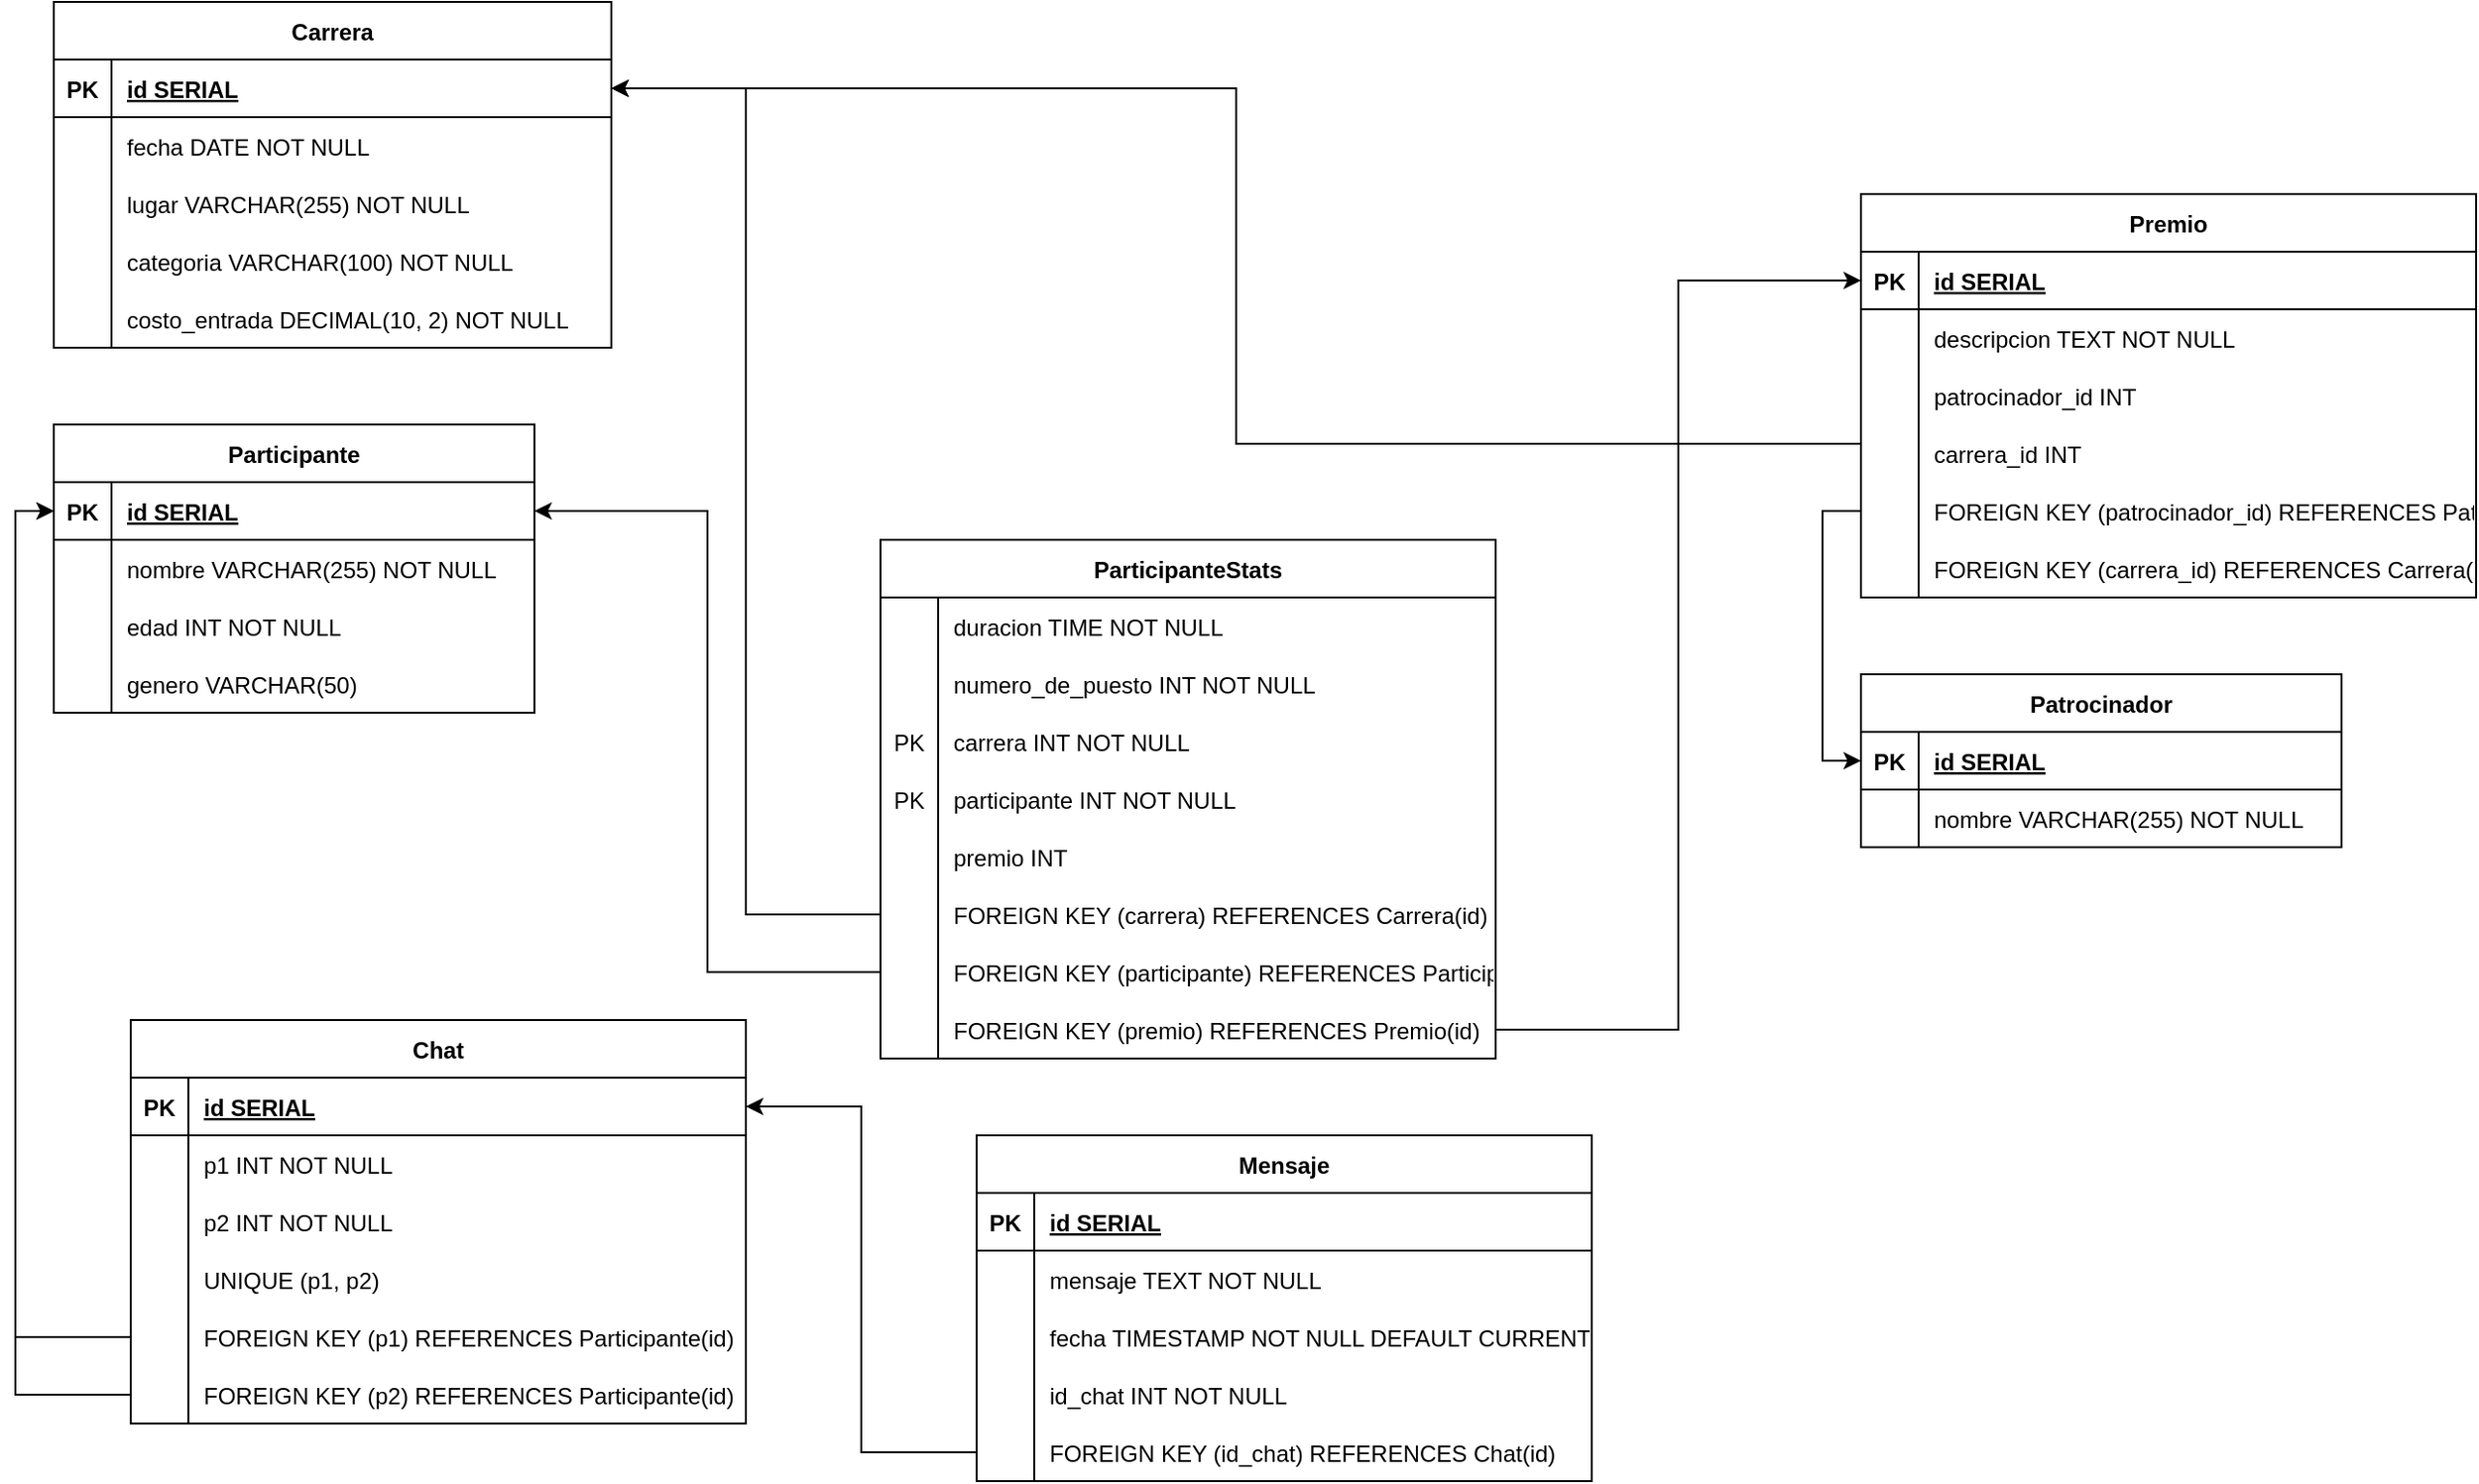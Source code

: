 <mxfile version="24.8.3">
  <diagram name="Page-1" id="03rrOdV73gsVUWjDVd6U">
    <mxGraphModel dx="1843" dy="761" grid="1" gridSize="10" guides="1" tooltips="1" connect="1" arrows="1" fold="1" page="1" pageScale="1" pageWidth="850" pageHeight="1100" math="0" shadow="0">
      <root>
        <mxCell id="0" />
        <mxCell id="1" parent="0" />
        <mxCell id="QTG4eaabJLLAv1UmOF6G-1" value="Carrera" style="shape=table;startSize=30;container=1;collapsible=1;childLayout=tableLayout;fixedRows=1;rowLines=0;fontStyle=1;align=center;resizeLast=1;" vertex="1" parent="1">
          <mxGeometry x="50" y="30" width="290" height="180" as="geometry" />
        </mxCell>
        <mxCell id="QTG4eaabJLLAv1UmOF6G-2" value="" style="shape=tableRow;horizontal=0;startSize=0;swimlaneHead=0;swimlaneBody=0;fillColor=none;collapsible=0;dropTarget=0;points=[[0,0.5],[1,0.5]];portConstraint=eastwest;strokeColor=inherit;top=0;left=0;right=0;bottom=1;" vertex="1" parent="QTG4eaabJLLAv1UmOF6G-1">
          <mxGeometry y="30" width="290" height="30" as="geometry" />
        </mxCell>
        <mxCell id="QTG4eaabJLLAv1UmOF6G-3" value="PK" style="shape=partialRectangle;overflow=hidden;connectable=0;fillColor=none;strokeColor=inherit;top=0;left=0;bottom=0;right=0;fontStyle=1;" vertex="1" parent="QTG4eaabJLLAv1UmOF6G-2">
          <mxGeometry width="30" height="30" as="geometry">
            <mxRectangle width="30" height="30" as="alternateBounds" />
          </mxGeometry>
        </mxCell>
        <mxCell id="QTG4eaabJLLAv1UmOF6G-4" value="id SERIAL " style="shape=partialRectangle;overflow=hidden;connectable=0;fillColor=none;align=left;strokeColor=inherit;top=0;left=0;bottom=0;right=0;spacingLeft=6;fontStyle=5;" vertex="1" parent="QTG4eaabJLLAv1UmOF6G-2">
          <mxGeometry x="30" width="260" height="30" as="geometry">
            <mxRectangle width="260" height="30" as="alternateBounds" />
          </mxGeometry>
        </mxCell>
        <mxCell id="QTG4eaabJLLAv1UmOF6G-5" value="" style="shape=tableRow;horizontal=0;startSize=0;swimlaneHead=0;swimlaneBody=0;fillColor=none;collapsible=0;dropTarget=0;points=[[0,0.5],[1,0.5]];portConstraint=eastwest;strokeColor=inherit;top=0;left=0;right=0;bottom=0;" vertex="1" parent="QTG4eaabJLLAv1UmOF6G-1">
          <mxGeometry y="60" width="290" height="30" as="geometry" />
        </mxCell>
        <mxCell id="QTG4eaabJLLAv1UmOF6G-6" value="" style="shape=partialRectangle;overflow=hidden;connectable=0;fillColor=none;strokeColor=inherit;top=0;left=0;bottom=0;right=0;" vertex="1" parent="QTG4eaabJLLAv1UmOF6G-5">
          <mxGeometry width="30" height="30" as="geometry">
            <mxRectangle width="30" height="30" as="alternateBounds" />
          </mxGeometry>
        </mxCell>
        <mxCell id="QTG4eaabJLLAv1UmOF6G-7" value="fecha DATE NOT NULL" style="shape=partialRectangle;overflow=hidden;connectable=0;fillColor=none;align=left;strokeColor=inherit;top=0;left=0;bottom=0;right=0;spacingLeft=6;" vertex="1" parent="QTG4eaabJLLAv1UmOF6G-5">
          <mxGeometry x="30" width="260" height="30" as="geometry">
            <mxRectangle width="260" height="30" as="alternateBounds" />
          </mxGeometry>
        </mxCell>
        <mxCell id="QTG4eaabJLLAv1UmOF6G-8" value="" style="shape=tableRow;horizontal=0;startSize=0;swimlaneHead=0;swimlaneBody=0;fillColor=none;collapsible=0;dropTarget=0;points=[[0,0.5],[1,0.5]];portConstraint=eastwest;strokeColor=inherit;top=0;left=0;right=0;bottom=0;" vertex="1" parent="QTG4eaabJLLAv1UmOF6G-1">
          <mxGeometry y="90" width="290" height="30" as="geometry" />
        </mxCell>
        <mxCell id="QTG4eaabJLLAv1UmOF6G-9" value="" style="shape=partialRectangle;overflow=hidden;connectable=0;fillColor=none;strokeColor=inherit;top=0;left=0;bottom=0;right=0;" vertex="1" parent="QTG4eaabJLLAv1UmOF6G-8">
          <mxGeometry width="30" height="30" as="geometry">
            <mxRectangle width="30" height="30" as="alternateBounds" />
          </mxGeometry>
        </mxCell>
        <mxCell id="QTG4eaabJLLAv1UmOF6G-10" value="lugar VARCHAR(255) NOT NULL" style="shape=partialRectangle;overflow=hidden;connectable=0;fillColor=none;align=left;strokeColor=inherit;top=0;left=0;bottom=0;right=0;spacingLeft=6;" vertex="1" parent="QTG4eaabJLLAv1UmOF6G-8">
          <mxGeometry x="30" width="260" height="30" as="geometry">
            <mxRectangle width="260" height="30" as="alternateBounds" />
          </mxGeometry>
        </mxCell>
        <mxCell id="QTG4eaabJLLAv1UmOF6G-11" value="" style="shape=tableRow;horizontal=0;startSize=0;swimlaneHead=0;swimlaneBody=0;fillColor=none;collapsible=0;dropTarget=0;points=[[0,0.5],[1,0.5]];portConstraint=eastwest;strokeColor=inherit;top=0;left=0;right=0;bottom=0;" vertex="1" parent="QTG4eaabJLLAv1UmOF6G-1">
          <mxGeometry y="120" width="290" height="30" as="geometry" />
        </mxCell>
        <mxCell id="QTG4eaabJLLAv1UmOF6G-12" value="" style="shape=partialRectangle;overflow=hidden;connectable=0;fillColor=none;strokeColor=inherit;top=0;left=0;bottom=0;right=0;" vertex="1" parent="QTG4eaabJLLAv1UmOF6G-11">
          <mxGeometry width="30" height="30" as="geometry">
            <mxRectangle width="30" height="30" as="alternateBounds" />
          </mxGeometry>
        </mxCell>
        <mxCell id="QTG4eaabJLLAv1UmOF6G-13" value="categoria VARCHAR(100) NOT NULL" style="shape=partialRectangle;overflow=hidden;connectable=0;fillColor=none;align=left;strokeColor=inherit;top=0;left=0;bottom=0;right=0;spacingLeft=6;" vertex="1" parent="QTG4eaabJLLAv1UmOF6G-11">
          <mxGeometry x="30" width="260" height="30" as="geometry">
            <mxRectangle width="260" height="30" as="alternateBounds" />
          </mxGeometry>
        </mxCell>
        <mxCell id="QTG4eaabJLLAv1UmOF6G-14" value="" style="shape=tableRow;horizontal=0;startSize=0;swimlaneHead=0;swimlaneBody=0;fillColor=none;collapsible=0;dropTarget=0;points=[[0,0.5],[1,0.5]];portConstraint=eastwest;strokeColor=inherit;top=0;left=0;right=0;bottom=0;" vertex="1" parent="QTG4eaabJLLAv1UmOF6G-1">
          <mxGeometry y="150" width="290" height="30" as="geometry" />
        </mxCell>
        <mxCell id="QTG4eaabJLLAv1UmOF6G-15" value="" style="shape=partialRectangle;overflow=hidden;connectable=0;fillColor=none;strokeColor=inherit;top=0;left=0;bottom=0;right=0;" vertex="1" parent="QTG4eaabJLLAv1UmOF6G-14">
          <mxGeometry width="30" height="30" as="geometry">
            <mxRectangle width="30" height="30" as="alternateBounds" />
          </mxGeometry>
        </mxCell>
        <mxCell id="QTG4eaabJLLAv1UmOF6G-16" value="costo_entrada DECIMAL(10, 2) NOT NULL" style="shape=partialRectangle;overflow=hidden;connectable=0;fillColor=none;align=left;strokeColor=inherit;top=0;left=0;bottom=0;right=0;spacingLeft=6;" vertex="1" parent="QTG4eaabJLLAv1UmOF6G-14">
          <mxGeometry x="30" width="260" height="30" as="geometry">
            <mxRectangle width="260" height="30" as="alternateBounds" />
          </mxGeometry>
        </mxCell>
        <mxCell id="QTG4eaabJLLAv1UmOF6G-17" value="Patrocinador" style="shape=table;startSize=30;container=1;collapsible=1;childLayout=tableLayout;fixedRows=1;rowLines=0;fontStyle=1;align=center;resizeLast=1;" vertex="1" parent="1">
          <mxGeometry x="990" y="380" width="250" height="90" as="geometry" />
        </mxCell>
        <mxCell id="QTG4eaabJLLAv1UmOF6G-18" value="" style="shape=tableRow;horizontal=0;startSize=0;swimlaneHead=0;swimlaneBody=0;fillColor=none;collapsible=0;dropTarget=0;points=[[0,0.5],[1,0.5]];portConstraint=eastwest;strokeColor=inherit;top=0;left=0;right=0;bottom=1;" vertex="1" parent="QTG4eaabJLLAv1UmOF6G-17">
          <mxGeometry y="30" width="250" height="30" as="geometry" />
        </mxCell>
        <mxCell id="QTG4eaabJLLAv1UmOF6G-19" value="PK" style="shape=partialRectangle;overflow=hidden;connectable=0;fillColor=none;strokeColor=inherit;top=0;left=0;bottom=0;right=0;fontStyle=1;" vertex="1" parent="QTG4eaabJLLAv1UmOF6G-18">
          <mxGeometry width="30" height="30" as="geometry">
            <mxRectangle width="30" height="30" as="alternateBounds" />
          </mxGeometry>
        </mxCell>
        <mxCell id="QTG4eaabJLLAv1UmOF6G-20" value="id SERIAL " style="shape=partialRectangle;overflow=hidden;connectable=0;fillColor=none;align=left;strokeColor=inherit;top=0;left=0;bottom=0;right=0;spacingLeft=6;fontStyle=5;" vertex="1" parent="QTG4eaabJLLAv1UmOF6G-18">
          <mxGeometry x="30" width="220" height="30" as="geometry">
            <mxRectangle width="220" height="30" as="alternateBounds" />
          </mxGeometry>
        </mxCell>
        <mxCell id="QTG4eaabJLLAv1UmOF6G-21" value="" style="shape=tableRow;horizontal=0;startSize=0;swimlaneHead=0;swimlaneBody=0;fillColor=none;collapsible=0;dropTarget=0;points=[[0,0.5],[1,0.5]];portConstraint=eastwest;strokeColor=inherit;top=0;left=0;right=0;bottom=0;" vertex="1" parent="QTG4eaabJLLAv1UmOF6G-17">
          <mxGeometry y="60" width="250" height="30" as="geometry" />
        </mxCell>
        <mxCell id="QTG4eaabJLLAv1UmOF6G-22" value="" style="shape=partialRectangle;overflow=hidden;connectable=0;fillColor=none;strokeColor=inherit;top=0;left=0;bottom=0;right=0;" vertex="1" parent="QTG4eaabJLLAv1UmOF6G-21">
          <mxGeometry width="30" height="30" as="geometry">
            <mxRectangle width="30" height="30" as="alternateBounds" />
          </mxGeometry>
        </mxCell>
        <mxCell id="QTG4eaabJLLAv1UmOF6G-23" value="nombre VARCHAR(255) NOT NULL" style="shape=partialRectangle;overflow=hidden;connectable=0;fillColor=none;align=left;strokeColor=inherit;top=0;left=0;bottom=0;right=0;spacingLeft=6;" vertex="1" parent="QTG4eaabJLLAv1UmOF6G-21">
          <mxGeometry x="30" width="220" height="30" as="geometry">
            <mxRectangle width="220" height="30" as="alternateBounds" />
          </mxGeometry>
        </mxCell>
        <mxCell id="QTG4eaabJLLAv1UmOF6G-24" value="Participante" style="shape=table;startSize=30;container=1;collapsible=1;childLayout=tableLayout;fixedRows=1;rowLines=0;fontStyle=1;align=center;resizeLast=1;" vertex="1" parent="1">
          <mxGeometry x="50" y="250" width="250" height="150" as="geometry" />
        </mxCell>
        <mxCell id="QTG4eaabJLLAv1UmOF6G-25" value="" style="shape=tableRow;horizontal=0;startSize=0;swimlaneHead=0;swimlaneBody=0;fillColor=none;collapsible=0;dropTarget=0;points=[[0,0.5],[1,0.5]];portConstraint=eastwest;strokeColor=inherit;top=0;left=0;right=0;bottom=1;" vertex="1" parent="QTG4eaabJLLAv1UmOF6G-24">
          <mxGeometry y="30" width="250" height="30" as="geometry" />
        </mxCell>
        <mxCell id="QTG4eaabJLLAv1UmOF6G-26" value="PK" style="shape=partialRectangle;overflow=hidden;connectable=0;fillColor=none;strokeColor=inherit;top=0;left=0;bottom=0;right=0;fontStyle=1;" vertex="1" parent="QTG4eaabJLLAv1UmOF6G-25">
          <mxGeometry width="30" height="30" as="geometry">
            <mxRectangle width="30" height="30" as="alternateBounds" />
          </mxGeometry>
        </mxCell>
        <mxCell id="QTG4eaabJLLAv1UmOF6G-27" value="id SERIAL " style="shape=partialRectangle;overflow=hidden;connectable=0;fillColor=none;align=left;strokeColor=inherit;top=0;left=0;bottom=0;right=0;spacingLeft=6;fontStyle=5;" vertex="1" parent="QTG4eaabJLLAv1UmOF6G-25">
          <mxGeometry x="30" width="220" height="30" as="geometry">
            <mxRectangle width="220" height="30" as="alternateBounds" />
          </mxGeometry>
        </mxCell>
        <mxCell id="QTG4eaabJLLAv1UmOF6G-28" value="" style="shape=tableRow;horizontal=0;startSize=0;swimlaneHead=0;swimlaneBody=0;fillColor=none;collapsible=0;dropTarget=0;points=[[0,0.5],[1,0.5]];portConstraint=eastwest;strokeColor=inherit;top=0;left=0;right=0;bottom=0;" vertex="1" parent="QTG4eaabJLLAv1UmOF6G-24">
          <mxGeometry y="60" width="250" height="30" as="geometry" />
        </mxCell>
        <mxCell id="QTG4eaabJLLAv1UmOF6G-29" value="" style="shape=partialRectangle;overflow=hidden;connectable=0;fillColor=none;strokeColor=inherit;top=0;left=0;bottom=0;right=0;" vertex="1" parent="QTG4eaabJLLAv1UmOF6G-28">
          <mxGeometry width="30" height="30" as="geometry">
            <mxRectangle width="30" height="30" as="alternateBounds" />
          </mxGeometry>
        </mxCell>
        <mxCell id="QTG4eaabJLLAv1UmOF6G-30" value="nombre VARCHAR(255) NOT NULL" style="shape=partialRectangle;overflow=hidden;connectable=0;fillColor=none;align=left;strokeColor=inherit;top=0;left=0;bottom=0;right=0;spacingLeft=6;" vertex="1" parent="QTG4eaabJLLAv1UmOF6G-28">
          <mxGeometry x="30" width="220" height="30" as="geometry">
            <mxRectangle width="220" height="30" as="alternateBounds" />
          </mxGeometry>
        </mxCell>
        <mxCell id="QTG4eaabJLLAv1UmOF6G-31" value="" style="shape=tableRow;horizontal=0;startSize=0;swimlaneHead=0;swimlaneBody=0;fillColor=none;collapsible=0;dropTarget=0;points=[[0,0.5],[1,0.5]];portConstraint=eastwest;strokeColor=inherit;top=0;left=0;right=0;bottom=0;" vertex="1" parent="QTG4eaabJLLAv1UmOF6G-24">
          <mxGeometry y="90" width="250" height="30" as="geometry" />
        </mxCell>
        <mxCell id="QTG4eaabJLLAv1UmOF6G-32" value="" style="shape=partialRectangle;overflow=hidden;connectable=0;fillColor=none;strokeColor=inherit;top=0;left=0;bottom=0;right=0;" vertex="1" parent="QTG4eaabJLLAv1UmOF6G-31">
          <mxGeometry width="30" height="30" as="geometry">
            <mxRectangle width="30" height="30" as="alternateBounds" />
          </mxGeometry>
        </mxCell>
        <mxCell id="QTG4eaabJLLAv1UmOF6G-33" value="edad INT NOT NULL" style="shape=partialRectangle;overflow=hidden;connectable=0;fillColor=none;align=left;strokeColor=inherit;top=0;left=0;bottom=0;right=0;spacingLeft=6;" vertex="1" parent="QTG4eaabJLLAv1UmOF6G-31">
          <mxGeometry x="30" width="220" height="30" as="geometry">
            <mxRectangle width="220" height="30" as="alternateBounds" />
          </mxGeometry>
        </mxCell>
        <mxCell id="QTG4eaabJLLAv1UmOF6G-34" value="" style="shape=tableRow;horizontal=0;startSize=0;swimlaneHead=0;swimlaneBody=0;fillColor=none;collapsible=0;dropTarget=0;points=[[0,0.5],[1,0.5]];portConstraint=eastwest;strokeColor=inherit;top=0;left=0;right=0;bottom=0;" vertex="1" parent="QTG4eaabJLLAv1UmOF6G-24">
          <mxGeometry y="120" width="250" height="30" as="geometry" />
        </mxCell>
        <mxCell id="QTG4eaabJLLAv1UmOF6G-35" value="" style="shape=partialRectangle;overflow=hidden;connectable=0;fillColor=none;strokeColor=inherit;top=0;left=0;bottom=0;right=0;" vertex="1" parent="QTG4eaabJLLAv1UmOF6G-34">
          <mxGeometry width="30" height="30" as="geometry">
            <mxRectangle width="30" height="30" as="alternateBounds" />
          </mxGeometry>
        </mxCell>
        <mxCell id="QTG4eaabJLLAv1UmOF6G-36" value="genero VARCHAR(50)" style="shape=partialRectangle;overflow=hidden;connectable=0;fillColor=none;align=left;strokeColor=inherit;top=0;left=0;bottom=0;right=0;spacingLeft=6;" vertex="1" parent="QTG4eaabJLLAv1UmOF6G-34">
          <mxGeometry x="30" width="220" height="30" as="geometry">
            <mxRectangle width="220" height="30" as="alternateBounds" />
          </mxGeometry>
        </mxCell>
        <mxCell id="QTG4eaabJLLAv1UmOF6G-37" value="Premio" style="shape=table;startSize=30;container=1;collapsible=1;childLayout=tableLayout;fixedRows=1;rowLines=0;fontStyle=1;align=center;resizeLast=1;" vertex="1" parent="1">
          <mxGeometry x="990" y="130" width="320" height="210" as="geometry" />
        </mxCell>
        <mxCell id="QTG4eaabJLLAv1UmOF6G-38" value="" style="shape=tableRow;horizontal=0;startSize=0;swimlaneHead=0;swimlaneBody=0;fillColor=none;collapsible=0;dropTarget=0;points=[[0,0.5],[1,0.5]];portConstraint=eastwest;strokeColor=inherit;top=0;left=0;right=0;bottom=1;" vertex="1" parent="QTG4eaabJLLAv1UmOF6G-37">
          <mxGeometry y="30" width="320" height="30" as="geometry" />
        </mxCell>
        <mxCell id="QTG4eaabJLLAv1UmOF6G-39" value="PK" style="shape=partialRectangle;overflow=hidden;connectable=0;fillColor=none;strokeColor=inherit;top=0;left=0;bottom=0;right=0;fontStyle=1;" vertex="1" parent="QTG4eaabJLLAv1UmOF6G-38">
          <mxGeometry width="30" height="30" as="geometry">
            <mxRectangle width="30" height="30" as="alternateBounds" />
          </mxGeometry>
        </mxCell>
        <mxCell id="QTG4eaabJLLAv1UmOF6G-40" value="id SERIAL " style="shape=partialRectangle;overflow=hidden;connectable=0;fillColor=none;align=left;strokeColor=inherit;top=0;left=0;bottom=0;right=0;spacingLeft=6;fontStyle=5;" vertex="1" parent="QTG4eaabJLLAv1UmOF6G-38">
          <mxGeometry x="30" width="290" height="30" as="geometry">
            <mxRectangle width="290" height="30" as="alternateBounds" />
          </mxGeometry>
        </mxCell>
        <mxCell id="QTG4eaabJLLAv1UmOF6G-41" value="" style="shape=tableRow;horizontal=0;startSize=0;swimlaneHead=0;swimlaneBody=0;fillColor=none;collapsible=0;dropTarget=0;points=[[0,0.5],[1,0.5]];portConstraint=eastwest;strokeColor=inherit;top=0;left=0;right=0;bottom=0;" vertex="1" parent="QTG4eaabJLLAv1UmOF6G-37">
          <mxGeometry y="60" width="320" height="30" as="geometry" />
        </mxCell>
        <mxCell id="QTG4eaabJLLAv1UmOF6G-42" value="" style="shape=partialRectangle;overflow=hidden;connectable=0;fillColor=none;strokeColor=inherit;top=0;left=0;bottom=0;right=0;" vertex="1" parent="QTG4eaabJLLAv1UmOF6G-41">
          <mxGeometry width="30" height="30" as="geometry">
            <mxRectangle width="30" height="30" as="alternateBounds" />
          </mxGeometry>
        </mxCell>
        <mxCell id="QTG4eaabJLLAv1UmOF6G-43" value="descripcion TEXT NOT NULL" style="shape=partialRectangle;overflow=hidden;connectable=0;fillColor=none;align=left;strokeColor=inherit;top=0;left=0;bottom=0;right=0;spacingLeft=6;" vertex="1" parent="QTG4eaabJLLAv1UmOF6G-41">
          <mxGeometry x="30" width="290" height="30" as="geometry">
            <mxRectangle width="290" height="30" as="alternateBounds" />
          </mxGeometry>
        </mxCell>
        <mxCell id="QTG4eaabJLLAv1UmOF6G-44" value="" style="shape=tableRow;horizontal=0;startSize=0;swimlaneHead=0;swimlaneBody=0;fillColor=none;collapsible=0;dropTarget=0;points=[[0,0.5],[1,0.5]];portConstraint=eastwest;strokeColor=inherit;top=0;left=0;right=0;bottom=0;" vertex="1" parent="QTG4eaabJLLAv1UmOF6G-37">
          <mxGeometry y="90" width="320" height="30" as="geometry" />
        </mxCell>
        <mxCell id="QTG4eaabJLLAv1UmOF6G-45" value="" style="shape=partialRectangle;overflow=hidden;connectable=0;fillColor=none;strokeColor=inherit;top=0;left=0;bottom=0;right=0;" vertex="1" parent="QTG4eaabJLLAv1UmOF6G-44">
          <mxGeometry width="30" height="30" as="geometry">
            <mxRectangle width="30" height="30" as="alternateBounds" />
          </mxGeometry>
        </mxCell>
        <mxCell id="QTG4eaabJLLAv1UmOF6G-46" value="patrocinador_id INT" style="shape=partialRectangle;overflow=hidden;connectable=0;fillColor=none;align=left;strokeColor=inherit;top=0;left=0;bottom=0;right=0;spacingLeft=6;" vertex="1" parent="QTG4eaabJLLAv1UmOF6G-44">
          <mxGeometry x="30" width="290" height="30" as="geometry">
            <mxRectangle width="290" height="30" as="alternateBounds" />
          </mxGeometry>
        </mxCell>
        <mxCell id="QTG4eaabJLLAv1UmOF6G-47" value="" style="shape=tableRow;horizontal=0;startSize=0;swimlaneHead=0;swimlaneBody=0;fillColor=none;collapsible=0;dropTarget=0;points=[[0,0.5],[1,0.5]];portConstraint=eastwest;strokeColor=inherit;top=0;left=0;right=0;bottom=0;" vertex="1" parent="QTG4eaabJLLAv1UmOF6G-37">
          <mxGeometry y="120" width="320" height="30" as="geometry" />
        </mxCell>
        <mxCell id="QTG4eaabJLLAv1UmOF6G-48" value="" style="shape=partialRectangle;overflow=hidden;connectable=0;fillColor=none;strokeColor=inherit;top=0;left=0;bottom=0;right=0;" vertex="1" parent="QTG4eaabJLLAv1UmOF6G-47">
          <mxGeometry width="30" height="30" as="geometry">
            <mxRectangle width="30" height="30" as="alternateBounds" />
          </mxGeometry>
        </mxCell>
        <mxCell id="QTG4eaabJLLAv1UmOF6G-49" value="carrera_id INT" style="shape=partialRectangle;overflow=hidden;connectable=0;fillColor=none;align=left;strokeColor=inherit;top=0;left=0;bottom=0;right=0;spacingLeft=6;" vertex="1" parent="QTG4eaabJLLAv1UmOF6G-47">
          <mxGeometry x="30" width="290" height="30" as="geometry">
            <mxRectangle width="290" height="30" as="alternateBounds" />
          </mxGeometry>
        </mxCell>
        <mxCell id="QTG4eaabJLLAv1UmOF6G-50" value="" style="shape=tableRow;horizontal=0;startSize=0;swimlaneHead=0;swimlaneBody=0;fillColor=none;collapsible=0;dropTarget=0;points=[[0,0.5],[1,0.5]];portConstraint=eastwest;strokeColor=inherit;top=0;left=0;right=0;bottom=0;" vertex="1" parent="QTG4eaabJLLAv1UmOF6G-37">
          <mxGeometry y="150" width="320" height="30" as="geometry" />
        </mxCell>
        <mxCell id="QTG4eaabJLLAv1UmOF6G-51" value="" style="shape=partialRectangle;overflow=hidden;connectable=0;fillColor=none;strokeColor=inherit;top=0;left=0;bottom=0;right=0;" vertex="1" parent="QTG4eaabJLLAv1UmOF6G-50">
          <mxGeometry width="30" height="30" as="geometry">
            <mxRectangle width="30" height="30" as="alternateBounds" />
          </mxGeometry>
        </mxCell>
        <mxCell id="QTG4eaabJLLAv1UmOF6G-52" value="FOREIGN KEY (patrocinador_id) REFERENCES Patrocinador(ID)" style="shape=partialRectangle;overflow=hidden;connectable=0;fillColor=none;align=left;strokeColor=inherit;top=0;left=0;bottom=0;right=0;spacingLeft=6;" vertex="1" parent="QTG4eaabJLLAv1UmOF6G-50">
          <mxGeometry x="30" width="290" height="30" as="geometry">
            <mxRectangle width="290" height="30" as="alternateBounds" />
          </mxGeometry>
        </mxCell>
        <mxCell id="QTG4eaabJLLAv1UmOF6G-53" value="" style="shape=tableRow;horizontal=0;startSize=0;swimlaneHead=0;swimlaneBody=0;fillColor=none;collapsible=0;dropTarget=0;points=[[0,0.5],[1,0.5]];portConstraint=eastwest;strokeColor=inherit;top=0;left=0;right=0;bottom=0;" vertex="1" parent="QTG4eaabJLLAv1UmOF6G-37">
          <mxGeometry y="180" width="320" height="30" as="geometry" />
        </mxCell>
        <mxCell id="QTG4eaabJLLAv1UmOF6G-54" value="" style="shape=partialRectangle;overflow=hidden;connectable=0;fillColor=none;strokeColor=inherit;top=0;left=0;bottom=0;right=0;" vertex="1" parent="QTG4eaabJLLAv1UmOF6G-53">
          <mxGeometry width="30" height="30" as="geometry">
            <mxRectangle width="30" height="30" as="alternateBounds" />
          </mxGeometry>
        </mxCell>
        <mxCell id="QTG4eaabJLLAv1UmOF6G-55" value="FOREIGN KEY (carrera_id) REFERENCES Carrera(ID)" style="shape=partialRectangle;overflow=hidden;connectable=0;fillColor=none;align=left;strokeColor=inherit;top=0;left=0;bottom=0;right=0;spacingLeft=6;" vertex="1" parent="QTG4eaabJLLAv1UmOF6G-53">
          <mxGeometry x="30" width="290" height="30" as="geometry">
            <mxRectangle width="290" height="30" as="alternateBounds" />
          </mxGeometry>
        </mxCell>
        <mxCell id="QTG4eaabJLLAv1UmOF6G-56" value="Chat" style="shape=table;startSize=30;container=1;collapsible=1;childLayout=tableLayout;fixedRows=1;rowLines=0;fontStyle=1;align=center;resizeLast=1;" vertex="1" parent="1">
          <mxGeometry x="90" y="560" width="320" height="210" as="geometry" />
        </mxCell>
        <mxCell id="QTG4eaabJLLAv1UmOF6G-57" value="" style="shape=tableRow;horizontal=0;startSize=0;swimlaneHead=0;swimlaneBody=0;fillColor=none;collapsible=0;dropTarget=0;points=[[0,0.5],[1,0.5]];portConstraint=eastwest;strokeColor=inherit;top=0;left=0;right=0;bottom=1;" vertex="1" parent="QTG4eaabJLLAv1UmOF6G-56">
          <mxGeometry y="30" width="320" height="30" as="geometry" />
        </mxCell>
        <mxCell id="QTG4eaabJLLAv1UmOF6G-58" value="PK" style="shape=partialRectangle;overflow=hidden;connectable=0;fillColor=none;strokeColor=inherit;top=0;left=0;bottom=0;right=0;fontStyle=1;" vertex="1" parent="QTG4eaabJLLAv1UmOF6G-57">
          <mxGeometry width="30" height="30" as="geometry">
            <mxRectangle width="30" height="30" as="alternateBounds" />
          </mxGeometry>
        </mxCell>
        <mxCell id="QTG4eaabJLLAv1UmOF6G-59" value="id SERIAL " style="shape=partialRectangle;overflow=hidden;connectable=0;fillColor=none;align=left;strokeColor=inherit;top=0;left=0;bottom=0;right=0;spacingLeft=6;fontStyle=5;" vertex="1" parent="QTG4eaabJLLAv1UmOF6G-57">
          <mxGeometry x="30" width="290" height="30" as="geometry">
            <mxRectangle width="290" height="30" as="alternateBounds" />
          </mxGeometry>
        </mxCell>
        <mxCell id="QTG4eaabJLLAv1UmOF6G-60" value="" style="shape=tableRow;horizontal=0;startSize=0;swimlaneHead=0;swimlaneBody=0;fillColor=none;collapsible=0;dropTarget=0;points=[[0,0.5],[1,0.5]];portConstraint=eastwest;strokeColor=inherit;top=0;left=0;right=0;bottom=0;" vertex="1" parent="QTG4eaabJLLAv1UmOF6G-56">
          <mxGeometry y="60" width="320" height="30" as="geometry" />
        </mxCell>
        <mxCell id="QTG4eaabJLLAv1UmOF6G-61" value="" style="shape=partialRectangle;overflow=hidden;connectable=0;fillColor=none;strokeColor=inherit;top=0;left=0;bottom=0;right=0;" vertex="1" parent="QTG4eaabJLLAv1UmOF6G-60">
          <mxGeometry width="30" height="30" as="geometry">
            <mxRectangle width="30" height="30" as="alternateBounds" />
          </mxGeometry>
        </mxCell>
        <mxCell id="QTG4eaabJLLAv1UmOF6G-62" value="p1 INT NOT NULL" style="shape=partialRectangle;overflow=hidden;connectable=0;fillColor=none;align=left;strokeColor=inherit;top=0;left=0;bottom=0;right=0;spacingLeft=6;" vertex="1" parent="QTG4eaabJLLAv1UmOF6G-60">
          <mxGeometry x="30" width="290" height="30" as="geometry">
            <mxRectangle width="290" height="30" as="alternateBounds" />
          </mxGeometry>
        </mxCell>
        <mxCell id="QTG4eaabJLLAv1UmOF6G-63" value="" style="shape=tableRow;horizontal=0;startSize=0;swimlaneHead=0;swimlaneBody=0;fillColor=none;collapsible=0;dropTarget=0;points=[[0,0.5],[1,0.5]];portConstraint=eastwest;strokeColor=inherit;top=0;left=0;right=0;bottom=0;" vertex="1" parent="QTG4eaabJLLAv1UmOF6G-56">
          <mxGeometry y="90" width="320" height="30" as="geometry" />
        </mxCell>
        <mxCell id="QTG4eaabJLLAv1UmOF6G-64" value="" style="shape=partialRectangle;overflow=hidden;connectable=0;fillColor=none;strokeColor=inherit;top=0;left=0;bottom=0;right=0;" vertex="1" parent="QTG4eaabJLLAv1UmOF6G-63">
          <mxGeometry width="30" height="30" as="geometry">
            <mxRectangle width="30" height="30" as="alternateBounds" />
          </mxGeometry>
        </mxCell>
        <mxCell id="QTG4eaabJLLAv1UmOF6G-65" value="p2 INT NOT NULL" style="shape=partialRectangle;overflow=hidden;connectable=0;fillColor=none;align=left;strokeColor=inherit;top=0;left=0;bottom=0;right=0;spacingLeft=6;" vertex="1" parent="QTG4eaabJLLAv1UmOF6G-63">
          <mxGeometry x="30" width="290" height="30" as="geometry">
            <mxRectangle width="290" height="30" as="alternateBounds" />
          </mxGeometry>
        </mxCell>
        <mxCell id="QTG4eaabJLLAv1UmOF6G-66" value="" style="shape=tableRow;horizontal=0;startSize=0;swimlaneHead=0;swimlaneBody=0;fillColor=none;collapsible=0;dropTarget=0;points=[[0,0.5],[1,0.5]];portConstraint=eastwest;strokeColor=inherit;top=0;left=0;right=0;bottom=0;" vertex="1" parent="QTG4eaabJLLAv1UmOF6G-56">
          <mxGeometry y="120" width="320" height="30" as="geometry" />
        </mxCell>
        <mxCell id="QTG4eaabJLLAv1UmOF6G-67" value="" style="shape=partialRectangle;overflow=hidden;connectable=0;fillColor=none;strokeColor=inherit;top=0;left=0;bottom=0;right=0;" vertex="1" parent="QTG4eaabJLLAv1UmOF6G-66">
          <mxGeometry width="30" height="30" as="geometry">
            <mxRectangle width="30" height="30" as="alternateBounds" />
          </mxGeometry>
        </mxCell>
        <mxCell id="QTG4eaabJLLAv1UmOF6G-68" value="UNIQUE (p1, p2)" style="shape=partialRectangle;overflow=hidden;connectable=0;fillColor=none;align=left;strokeColor=inherit;top=0;left=0;bottom=0;right=0;spacingLeft=6;" vertex="1" parent="QTG4eaabJLLAv1UmOF6G-66">
          <mxGeometry x="30" width="290" height="30" as="geometry">
            <mxRectangle width="290" height="30" as="alternateBounds" />
          </mxGeometry>
        </mxCell>
        <mxCell id="QTG4eaabJLLAv1UmOF6G-69" value="" style="shape=tableRow;horizontal=0;startSize=0;swimlaneHead=0;swimlaneBody=0;fillColor=none;collapsible=0;dropTarget=0;points=[[0,0.5],[1,0.5]];portConstraint=eastwest;strokeColor=inherit;top=0;left=0;right=0;bottom=0;" vertex="1" parent="QTG4eaabJLLAv1UmOF6G-56">
          <mxGeometry y="150" width="320" height="30" as="geometry" />
        </mxCell>
        <mxCell id="QTG4eaabJLLAv1UmOF6G-70" value="" style="shape=partialRectangle;overflow=hidden;connectable=0;fillColor=none;strokeColor=inherit;top=0;left=0;bottom=0;right=0;" vertex="1" parent="QTG4eaabJLLAv1UmOF6G-69">
          <mxGeometry width="30" height="30" as="geometry">
            <mxRectangle width="30" height="30" as="alternateBounds" />
          </mxGeometry>
        </mxCell>
        <mxCell id="QTG4eaabJLLAv1UmOF6G-71" value="FOREIGN KEY (p1) REFERENCES Participante(id)" style="shape=partialRectangle;overflow=hidden;connectable=0;fillColor=none;align=left;strokeColor=inherit;top=0;left=0;bottom=0;right=0;spacingLeft=6;" vertex="1" parent="QTG4eaabJLLAv1UmOF6G-69">
          <mxGeometry x="30" width="290" height="30" as="geometry">
            <mxRectangle width="290" height="30" as="alternateBounds" />
          </mxGeometry>
        </mxCell>
        <mxCell id="QTG4eaabJLLAv1UmOF6G-72" value="" style="shape=tableRow;horizontal=0;startSize=0;swimlaneHead=0;swimlaneBody=0;fillColor=none;collapsible=0;dropTarget=0;points=[[0,0.5],[1,0.5]];portConstraint=eastwest;strokeColor=inherit;top=0;left=0;right=0;bottom=0;" vertex="1" parent="QTG4eaabJLLAv1UmOF6G-56">
          <mxGeometry y="180" width="320" height="30" as="geometry" />
        </mxCell>
        <mxCell id="QTG4eaabJLLAv1UmOF6G-73" value="" style="shape=partialRectangle;overflow=hidden;connectable=0;fillColor=none;strokeColor=inherit;top=0;left=0;bottom=0;right=0;" vertex="1" parent="QTG4eaabJLLAv1UmOF6G-72">
          <mxGeometry width="30" height="30" as="geometry">
            <mxRectangle width="30" height="30" as="alternateBounds" />
          </mxGeometry>
        </mxCell>
        <mxCell id="QTG4eaabJLLAv1UmOF6G-74" value="FOREIGN KEY (p2) REFERENCES Participante(id)" style="shape=partialRectangle;overflow=hidden;connectable=0;fillColor=none;align=left;strokeColor=inherit;top=0;left=0;bottom=0;right=0;spacingLeft=6;" vertex="1" parent="QTG4eaabJLLAv1UmOF6G-72">
          <mxGeometry x="30" width="290" height="30" as="geometry">
            <mxRectangle width="290" height="30" as="alternateBounds" />
          </mxGeometry>
        </mxCell>
        <mxCell id="QTG4eaabJLLAv1UmOF6G-75" value="Mensaje" style="shape=table;startSize=30;container=1;collapsible=1;childLayout=tableLayout;fixedRows=1;rowLines=0;fontStyle=1;align=center;resizeLast=1;" vertex="1" parent="1">
          <mxGeometry x="530" y="620" width="320" height="180" as="geometry" />
        </mxCell>
        <mxCell id="QTG4eaabJLLAv1UmOF6G-76" value="" style="shape=tableRow;horizontal=0;startSize=0;swimlaneHead=0;swimlaneBody=0;fillColor=none;collapsible=0;dropTarget=0;points=[[0,0.5],[1,0.5]];portConstraint=eastwest;strokeColor=inherit;top=0;left=0;right=0;bottom=1;" vertex="1" parent="QTG4eaabJLLAv1UmOF6G-75">
          <mxGeometry y="30" width="320" height="30" as="geometry" />
        </mxCell>
        <mxCell id="QTG4eaabJLLAv1UmOF6G-77" value="PK" style="shape=partialRectangle;overflow=hidden;connectable=0;fillColor=none;strokeColor=inherit;top=0;left=0;bottom=0;right=0;fontStyle=1;" vertex="1" parent="QTG4eaabJLLAv1UmOF6G-76">
          <mxGeometry width="30" height="30" as="geometry">
            <mxRectangle width="30" height="30" as="alternateBounds" />
          </mxGeometry>
        </mxCell>
        <mxCell id="QTG4eaabJLLAv1UmOF6G-78" value="id SERIAL " style="shape=partialRectangle;overflow=hidden;connectable=0;fillColor=none;align=left;strokeColor=inherit;top=0;left=0;bottom=0;right=0;spacingLeft=6;fontStyle=5;" vertex="1" parent="QTG4eaabJLLAv1UmOF6G-76">
          <mxGeometry x="30" width="290" height="30" as="geometry">
            <mxRectangle width="290" height="30" as="alternateBounds" />
          </mxGeometry>
        </mxCell>
        <mxCell id="QTG4eaabJLLAv1UmOF6G-79" value="" style="shape=tableRow;horizontal=0;startSize=0;swimlaneHead=0;swimlaneBody=0;fillColor=none;collapsible=0;dropTarget=0;points=[[0,0.5],[1,0.5]];portConstraint=eastwest;strokeColor=inherit;top=0;left=0;right=0;bottom=0;" vertex="1" parent="QTG4eaabJLLAv1UmOF6G-75">
          <mxGeometry y="60" width="320" height="30" as="geometry" />
        </mxCell>
        <mxCell id="QTG4eaabJLLAv1UmOF6G-80" value="" style="shape=partialRectangle;overflow=hidden;connectable=0;fillColor=none;strokeColor=inherit;top=0;left=0;bottom=0;right=0;" vertex="1" parent="QTG4eaabJLLAv1UmOF6G-79">
          <mxGeometry width="30" height="30" as="geometry">
            <mxRectangle width="30" height="30" as="alternateBounds" />
          </mxGeometry>
        </mxCell>
        <mxCell id="QTG4eaabJLLAv1UmOF6G-81" value="mensaje TEXT NOT NULL" style="shape=partialRectangle;overflow=hidden;connectable=0;fillColor=none;align=left;strokeColor=inherit;top=0;left=0;bottom=0;right=0;spacingLeft=6;" vertex="1" parent="QTG4eaabJLLAv1UmOF6G-79">
          <mxGeometry x="30" width="290" height="30" as="geometry">
            <mxRectangle width="290" height="30" as="alternateBounds" />
          </mxGeometry>
        </mxCell>
        <mxCell id="QTG4eaabJLLAv1UmOF6G-82" value="" style="shape=tableRow;horizontal=0;startSize=0;swimlaneHead=0;swimlaneBody=0;fillColor=none;collapsible=0;dropTarget=0;points=[[0,0.5],[1,0.5]];portConstraint=eastwest;strokeColor=inherit;top=0;left=0;right=0;bottom=0;" vertex="1" parent="QTG4eaabJLLAv1UmOF6G-75">
          <mxGeometry y="90" width="320" height="30" as="geometry" />
        </mxCell>
        <mxCell id="QTG4eaabJLLAv1UmOF6G-83" value="" style="shape=partialRectangle;overflow=hidden;connectable=0;fillColor=none;strokeColor=inherit;top=0;left=0;bottom=0;right=0;" vertex="1" parent="QTG4eaabJLLAv1UmOF6G-82">
          <mxGeometry width="30" height="30" as="geometry">
            <mxRectangle width="30" height="30" as="alternateBounds" />
          </mxGeometry>
        </mxCell>
        <mxCell id="QTG4eaabJLLAv1UmOF6G-84" value="fecha TIMESTAMP NOT NULL DEFAULT CURRENT_TIMESTAMP" style="shape=partialRectangle;overflow=hidden;connectable=0;fillColor=none;align=left;strokeColor=inherit;top=0;left=0;bottom=0;right=0;spacingLeft=6;" vertex="1" parent="QTG4eaabJLLAv1UmOF6G-82">
          <mxGeometry x="30" width="290" height="30" as="geometry">
            <mxRectangle width="290" height="30" as="alternateBounds" />
          </mxGeometry>
        </mxCell>
        <mxCell id="QTG4eaabJLLAv1UmOF6G-85" value="" style="shape=tableRow;horizontal=0;startSize=0;swimlaneHead=0;swimlaneBody=0;fillColor=none;collapsible=0;dropTarget=0;points=[[0,0.5],[1,0.5]];portConstraint=eastwest;strokeColor=inherit;top=0;left=0;right=0;bottom=0;" vertex="1" parent="QTG4eaabJLLAv1UmOF6G-75">
          <mxGeometry y="120" width="320" height="30" as="geometry" />
        </mxCell>
        <mxCell id="QTG4eaabJLLAv1UmOF6G-86" value="" style="shape=partialRectangle;overflow=hidden;connectable=0;fillColor=none;strokeColor=inherit;top=0;left=0;bottom=0;right=0;" vertex="1" parent="QTG4eaabJLLAv1UmOF6G-85">
          <mxGeometry width="30" height="30" as="geometry">
            <mxRectangle width="30" height="30" as="alternateBounds" />
          </mxGeometry>
        </mxCell>
        <mxCell id="QTG4eaabJLLAv1UmOF6G-87" value="id_chat INT NOT NULL" style="shape=partialRectangle;overflow=hidden;connectable=0;fillColor=none;align=left;strokeColor=inherit;top=0;left=0;bottom=0;right=0;spacingLeft=6;" vertex="1" parent="QTG4eaabJLLAv1UmOF6G-85">
          <mxGeometry x="30" width="290" height="30" as="geometry">
            <mxRectangle width="290" height="30" as="alternateBounds" />
          </mxGeometry>
        </mxCell>
        <mxCell id="QTG4eaabJLLAv1UmOF6G-88" value="" style="shape=tableRow;horizontal=0;startSize=0;swimlaneHead=0;swimlaneBody=0;fillColor=none;collapsible=0;dropTarget=0;points=[[0,0.5],[1,0.5]];portConstraint=eastwest;strokeColor=inherit;top=0;left=0;right=0;bottom=0;" vertex="1" parent="QTG4eaabJLLAv1UmOF6G-75">
          <mxGeometry y="150" width="320" height="30" as="geometry" />
        </mxCell>
        <mxCell id="QTG4eaabJLLAv1UmOF6G-89" value="" style="shape=partialRectangle;overflow=hidden;connectable=0;fillColor=none;strokeColor=inherit;top=0;left=0;bottom=0;right=0;" vertex="1" parent="QTG4eaabJLLAv1UmOF6G-88">
          <mxGeometry width="30" height="30" as="geometry">
            <mxRectangle width="30" height="30" as="alternateBounds" />
          </mxGeometry>
        </mxCell>
        <mxCell id="QTG4eaabJLLAv1UmOF6G-90" value="FOREIGN KEY (id_chat) REFERENCES Chat(id)" style="shape=partialRectangle;overflow=hidden;connectable=0;fillColor=none;align=left;strokeColor=inherit;top=0;left=0;bottom=0;right=0;spacingLeft=6;" vertex="1" parent="QTG4eaabJLLAv1UmOF6G-88">
          <mxGeometry x="30" width="290" height="30" as="geometry">
            <mxRectangle width="290" height="30" as="alternateBounds" />
          </mxGeometry>
        </mxCell>
        <mxCell id="QTG4eaabJLLAv1UmOF6G-91" value="ParticipanteStats" style="shape=table;startSize=30;container=1;collapsible=1;childLayout=tableLayout;fixedRows=1;rowLines=0;fontStyle=1;align=center;resizeLast=1;" vertex="1" parent="1">
          <mxGeometry x="480" y="310" width="320" height="270" as="geometry" />
        </mxCell>
        <mxCell id="QTG4eaabJLLAv1UmOF6G-92" value="" style="shape=tableRow;horizontal=0;startSize=0;swimlaneHead=0;swimlaneBody=0;fillColor=none;collapsible=0;dropTarget=0;points=[[0,0.5],[1,0.5]];portConstraint=eastwest;strokeColor=inherit;top=0;left=0;right=0;bottom=0;" vertex="1" parent="QTG4eaabJLLAv1UmOF6G-91">
          <mxGeometry y="30" width="320" height="30" as="geometry" />
        </mxCell>
        <mxCell id="QTG4eaabJLLAv1UmOF6G-93" value="" style="shape=partialRectangle;overflow=hidden;connectable=0;fillColor=none;strokeColor=inherit;top=0;left=0;bottom=0;right=0;" vertex="1" parent="QTG4eaabJLLAv1UmOF6G-92">
          <mxGeometry width="30" height="30" as="geometry">
            <mxRectangle width="30" height="30" as="alternateBounds" />
          </mxGeometry>
        </mxCell>
        <mxCell id="QTG4eaabJLLAv1UmOF6G-94" value="duracion TIME NOT NULL" style="shape=partialRectangle;overflow=hidden;connectable=0;fillColor=none;align=left;strokeColor=inherit;top=0;left=0;bottom=0;right=0;spacingLeft=6;" vertex="1" parent="QTG4eaabJLLAv1UmOF6G-92">
          <mxGeometry x="30" width="290" height="30" as="geometry">
            <mxRectangle width="290" height="30" as="alternateBounds" />
          </mxGeometry>
        </mxCell>
        <mxCell id="QTG4eaabJLLAv1UmOF6G-95" value="" style="shape=tableRow;horizontal=0;startSize=0;swimlaneHead=0;swimlaneBody=0;fillColor=none;collapsible=0;dropTarget=0;points=[[0,0.5],[1,0.5]];portConstraint=eastwest;strokeColor=inherit;top=0;left=0;right=0;bottom=0;" vertex="1" parent="QTG4eaabJLLAv1UmOF6G-91">
          <mxGeometry y="60" width="320" height="30" as="geometry" />
        </mxCell>
        <mxCell id="QTG4eaabJLLAv1UmOF6G-96" value="" style="shape=partialRectangle;overflow=hidden;connectable=0;fillColor=none;strokeColor=inherit;top=0;left=0;bottom=0;right=0;" vertex="1" parent="QTG4eaabJLLAv1UmOF6G-95">
          <mxGeometry width="30" height="30" as="geometry">
            <mxRectangle width="30" height="30" as="alternateBounds" />
          </mxGeometry>
        </mxCell>
        <mxCell id="QTG4eaabJLLAv1UmOF6G-97" value="numero_de_puesto INT NOT NULL" style="shape=partialRectangle;overflow=hidden;connectable=0;fillColor=none;align=left;strokeColor=inherit;top=0;left=0;bottom=0;right=0;spacingLeft=6;" vertex="1" parent="QTG4eaabJLLAv1UmOF6G-95">
          <mxGeometry x="30" width="290" height="30" as="geometry">
            <mxRectangle width="290" height="30" as="alternateBounds" />
          </mxGeometry>
        </mxCell>
        <mxCell id="QTG4eaabJLLAv1UmOF6G-98" value="" style="shape=tableRow;horizontal=0;startSize=0;swimlaneHead=0;swimlaneBody=0;fillColor=none;collapsible=0;dropTarget=0;points=[[0,0.5],[1,0.5]];portConstraint=eastwest;strokeColor=inherit;top=0;left=0;right=0;bottom=0;" vertex="1" parent="QTG4eaabJLLAv1UmOF6G-91">
          <mxGeometry y="90" width="320" height="30" as="geometry" />
        </mxCell>
        <mxCell id="QTG4eaabJLLAv1UmOF6G-99" value="PK" style="shape=partialRectangle;overflow=hidden;connectable=0;fillColor=none;strokeColor=inherit;top=0;left=0;bottom=0;right=0;" vertex="1" parent="QTG4eaabJLLAv1UmOF6G-98">
          <mxGeometry width="30" height="30" as="geometry">
            <mxRectangle width="30" height="30" as="alternateBounds" />
          </mxGeometry>
        </mxCell>
        <mxCell id="QTG4eaabJLLAv1UmOF6G-100" value="carrera INT NOT NULL" style="shape=partialRectangle;overflow=hidden;connectable=0;fillColor=none;align=left;strokeColor=inherit;top=0;left=0;bottom=0;right=0;spacingLeft=6;" vertex="1" parent="QTG4eaabJLLAv1UmOF6G-98">
          <mxGeometry x="30" width="290" height="30" as="geometry">
            <mxRectangle width="290" height="30" as="alternateBounds" />
          </mxGeometry>
        </mxCell>
        <mxCell id="QTG4eaabJLLAv1UmOF6G-101" value="" style="shape=tableRow;horizontal=0;startSize=0;swimlaneHead=0;swimlaneBody=0;fillColor=none;collapsible=0;dropTarget=0;points=[[0,0.5],[1,0.5]];portConstraint=eastwest;strokeColor=inherit;top=0;left=0;right=0;bottom=0;" vertex="1" parent="QTG4eaabJLLAv1UmOF6G-91">
          <mxGeometry y="120" width="320" height="30" as="geometry" />
        </mxCell>
        <mxCell id="QTG4eaabJLLAv1UmOF6G-102" value="PK" style="shape=partialRectangle;overflow=hidden;connectable=0;fillColor=none;strokeColor=inherit;top=0;left=0;bottom=0;right=0;" vertex="1" parent="QTG4eaabJLLAv1UmOF6G-101">
          <mxGeometry width="30" height="30" as="geometry">
            <mxRectangle width="30" height="30" as="alternateBounds" />
          </mxGeometry>
        </mxCell>
        <mxCell id="QTG4eaabJLLAv1UmOF6G-103" value="participante INT NOT NULL" style="shape=partialRectangle;overflow=hidden;connectable=0;fillColor=none;align=left;strokeColor=inherit;top=0;left=0;bottom=0;right=0;spacingLeft=6;" vertex="1" parent="QTG4eaabJLLAv1UmOF6G-101">
          <mxGeometry x="30" width="290" height="30" as="geometry">
            <mxRectangle width="290" height="30" as="alternateBounds" />
          </mxGeometry>
        </mxCell>
        <mxCell id="QTG4eaabJLLAv1UmOF6G-104" value="" style="shape=tableRow;horizontal=0;startSize=0;swimlaneHead=0;swimlaneBody=0;fillColor=none;collapsible=0;dropTarget=0;points=[[0,0.5],[1,0.5]];portConstraint=eastwest;strokeColor=inherit;top=0;left=0;right=0;bottom=0;" vertex="1" parent="QTG4eaabJLLAv1UmOF6G-91">
          <mxGeometry y="150" width="320" height="30" as="geometry" />
        </mxCell>
        <mxCell id="QTG4eaabJLLAv1UmOF6G-105" value="" style="shape=partialRectangle;overflow=hidden;connectable=0;fillColor=none;strokeColor=inherit;top=0;left=0;bottom=0;right=0;" vertex="1" parent="QTG4eaabJLLAv1UmOF6G-104">
          <mxGeometry width="30" height="30" as="geometry">
            <mxRectangle width="30" height="30" as="alternateBounds" />
          </mxGeometry>
        </mxCell>
        <mxCell id="QTG4eaabJLLAv1UmOF6G-106" value="premio INT" style="shape=partialRectangle;overflow=hidden;connectable=0;fillColor=none;align=left;strokeColor=inherit;top=0;left=0;bottom=0;right=0;spacingLeft=6;" vertex="1" parent="QTG4eaabJLLAv1UmOF6G-104">
          <mxGeometry x="30" width="290" height="30" as="geometry">
            <mxRectangle width="290" height="30" as="alternateBounds" />
          </mxGeometry>
        </mxCell>
        <mxCell id="QTG4eaabJLLAv1UmOF6G-107" value="" style="shape=tableRow;horizontal=0;startSize=0;swimlaneHead=0;swimlaneBody=0;fillColor=none;collapsible=0;dropTarget=0;points=[[0,0.5],[1,0.5]];portConstraint=eastwest;strokeColor=inherit;top=0;left=0;right=0;bottom=0;" vertex="1" parent="QTG4eaabJLLAv1UmOF6G-91">
          <mxGeometry y="180" width="320" height="30" as="geometry" />
        </mxCell>
        <mxCell id="QTG4eaabJLLAv1UmOF6G-108" value="" style="shape=partialRectangle;overflow=hidden;connectable=0;fillColor=none;strokeColor=inherit;top=0;left=0;bottom=0;right=0;" vertex="1" parent="QTG4eaabJLLAv1UmOF6G-107">
          <mxGeometry width="30" height="30" as="geometry">
            <mxRectangle width="30" height="30" as="alternateBounds" />
          </mxGeometry>
        </mxCell>
        <mxCell id="QTG4eaabJLLAv1UmOF6G-109" value="FOREIGN KEY (carrera) REFERENCES Carrera(id)" style="shape=partialRectangle;overflow=hidden;connectable=0;fillColor=none;align=left;strokeColor=inherit;top=0;left=0;bottom=0;right=0;spacingLeft=6;" vertex="1" parent="QTG4eaabJLLAv1UmOF6G-107">
          <mxGeometry x="30" width="290" height="30" as="geometry">
            <mxRectangle width="290" height="30" as="alternateBounds" />
          </mxGeometry>
        </mxCell>
        <mxCell id="QTG4eaabJLLAv1UmOF6G-110" value="" style="shape=tableRow;horizontal=0;startSize=0;swimlaneHead=0;swimlaneBody=0;fillColor=none;collapsible=0;dropTarget=0;points=[[0,0.5],[1,0.5]];portConstraint=eastwest;strokeColor=inherit;top=0;left=0;right=0;bottom=0;" vertex="1" parent="QTG4eaabJLLAv1UmOF6G-91">
          <mxGeometry y="210" width="320" height="30" as="geometry" />
        </mxCell>
        <mxCell id="QTG4eaabJLLAv1UmOF6G-111" value="" style="shape=partialRectangle;overflow=hidden;connectable=0;fillColor=none;strokeColor=inherit;top=0;left=0;bottom=0;right=0;" vertex="1" parent="QTG4eaabJLLAv1UmOF6G-110">
          <mxGeometry width="30" height="30" as="geometry">
            <mxRectangle width="30" height="30" as="alternateBounds" />
          </mxGeometry>
        </mxCell>
        <mxCell id="QTG4eaabJLLAv1UmOF6G-112" value="FOREIGN KEY (participante) REFERENCES Participante(id)" style="shape=partialRectangle;overflow=hidden;connectable=0;fillColor=none;align=left;strokeColor=inherit;top=0;left=0;bottom=0;right=0;spacingLeft=6;" vertex="1" parent="QTG4eaabJLLAv1UmOF6G-110">
          <mxGeometry x="30" width="290" height="30" as="geometry">
            <mxRectangle width="290" height="30" as="alternateBounds" />
          </mxGeometry>
        </mxCell>
        <mxCell id="QTG4eaabJLLAv1UmOF6G-113" value="" style="shape=tableRow;horizontal=0;startSize=0;swimlaneHead=0;swimlaneBody=0;fillColor=none;collapsible=0;dropTarget=0;points=[[0,0.5],[1,0.5]];portConstraint=eastwest;strokeColor=inherit;top=0;left=0;right=0;bottom=0;" vertex="1" parent="QTG4eaabJLLAv1UmOF6G-91">
          <mxGeometry y="240" width="320" height="30" as="geometry" />
        </mxCell>
        <mxCell id="QTG4eaabJLLAv1UmOF6G-114" value="" style="shape=partialRectangle;overflow=hidden;connectable=0;fillColor=none;strokeColor=inherit;top=0;left=0;bottom=0;right=0;" vertex="1" parent="QTG4eaabJLLAv1UmOF6G-113">
          <mxGeometry width="30" height="30" as="geometry">
            <mxRectangle width="30" height="30" as="alternateBounds" />
          </mxGeometry>
        </mxCell>
        <mxCell id="QTG4eaabJLLAv1UmOF6G-115" value="FOREIGN KEY (premio) REFERENCES Premio(id)" style="shape=partialRectangle;overflow=hidden;connectable=0;fillColor=none;align=left;strokeColor=inherit;top=0;left=0;bottom=0;right=0;spacingLeft=6;" vertex="1" parent="QTG4eaabJLLAv1UmOF6G-113">
          <mxGeometry x="30" width="290" height="30" as="geometry">
            <mxRectangle width="290" height="30" as="alternateBounds" />
          </mxGeometry>
        </mxCell>
        <mxCell id="QTG4eaabJLLAv1UmOF6G-116" style="edgeStyle=orthogonalEdgeStyle;rounded=0;orthogonalLoop=1;jettySize=auto;html=1;exitX=0;exitY=0.5;exitDx=0;exitDy=0;entryX=0;entryY=0.5;entryDx=0;entryDy=0;" edge="1" parent="1" source="QTG4eaabJLLAv1UmOF6G-69" target="QTG4eaabJLLAv1UmOF6G-25">
          <mxGeometry relative="1" as="geometry" />
        </mxCell>
        <mxCell id="QTG4eaabJLLAv1UmOF6G-117" style="edgeStyle=orthogonalEdgeStyle;rounded=0;orthogonalLoop=1;jettySize=auto;html=1;exitX=0;exitY=0.5;exitDx=0;exitDy=0;entryX=0;entryY=0.5;entryDx=0;entryDy=0;" edge="1" parent="1" source="QTG4eaabJLLAv1UmOF6G-72" target="QTG4eaabJLLAv1UmOF6G-25">
          <mxGeometry relative="1" as="geometry" />
        </mxCell>
        <mxCell id="QTG4eaabJLLAv1UmOF6G-118" style="edgeStyle=orthogonalEdgeStyle;rounded=0;orthogonalLoop=1;jettySize=auto;html=1;exitX=0;exitY=0.5;exitDx=0;exitDy=0;entryX=1;entryY=0.5;entryDx=0;entryDy=0;" edge="1" parent="1" source="QTG4eaabJLLAv1UmOF6G-110" target="QTG4eaabJLLAv1UmOF6G-25">
          <mxGeometry relative="1" as="geometry" />
        </mxCell>
        <mxCell id="QTG4eaabJLLAv1UmOF6G-119" style="edgeStyle=orthogonalEdgeStyle;rounded=0;orthogonalLoop=1;jettySize=auto;html=1;exitX=0;exitY=0.5;exitDx=0;exitDy=0;entryX=1;entryY=0.5;entryDx=0;entryDy=0;" edge="1" parent="1" source="QTG4eaabJLLAv1UmOF6G-107" target="QTG4eaabJLLAv1UmOF6G-2">
          <mxGeometry relative="1" as="geometry" />
        </mxCell>
        <mxCell id="QTG4eaabJLLAv1UmOF6G-120" style="edgeStyle=orthogonalEdgeStyle;rounded=0;orthogonalLoop=1;jettySize=auto;html=1;exitX=1;exitY=0.5;exitDx=0;exitDy=0;entryX=0;entryY=0.5;entryDx=0;entryDy=0;" edge="1" parent="1" source="QTG4eaabJLLAv1UmOF6G-113" target="QTG4eaabJLLAv1UmOF6G-38">
          <mxGeometry relative="1" as="geometry" />
        </mxCell>
        <mxCell id="QTG4eaabJLLAv1UmOF6G-123" style="edgeStyle=orthogonalEdgeStyle;rounded=0;orthogonalLoop=1;jettySize=auto;html=1;exitX=0;exitY=0.5;exitDx=0;exitDy=0;entryX=1;entryY=0.5;entryDx=0;entryDy=0;" edge="1" parent="1" source="QTG4eaabJLLAv1UmOF6G-53" target="QTG4eaabJLLAv1UmOF6G-2">
          <mxGeometry relative="1" as="geometry">
            <Array as="points">
              <mxPoint x="990" y="260" />
              <mxPoint x="665" y="260" />
              <mxPoint x="665" y="75" />
            </Array>
          </mxGeometry>
        </mxCell>
        <mxCell id="QTG4eaabJLLAv1UmOF6G-124" style="edgeStyle=orthogonalEdgeStyle;rounded=0;orthogonalLoop=1;jettySize=auto;html=1;exitX=0;exitY=0.5;exitDx=0;exitDy=0;entryX=0;entryY=0.5;entryDx=0;entryDy=0;" edge="1" parent="1" source="QTG4eaabJLLAv1UmOF6G-50" target="QTG4eaabJLLAv1UmOF6G-18">
          <mxGeometry relative="1" as="geometry" />
        </mxCell>
        <mxCell id="QTG4eaabJLLAv1UmOF6G-125" style="edgeStyle=orthogonalEdgeStyle;rounded=0;orthogonalLoop=1;jettySize=auto;html=1;exitX=0;exitY=0.5;exitDx=0;exitDy=0;entryX=1;entryY=0.5;entryDx=0;entryDy=0;" edge="1" parent="1" source="QTG4eaabJLLAv1UmOF6G-88" target="QTG4eaabJLLAv1UmOF6G-57">
          <mxGeometry relative="1" as="geometry" />
        </mxCell>
      </root>
    </mxGraphModel>
  </diagram>
</mxfile>
